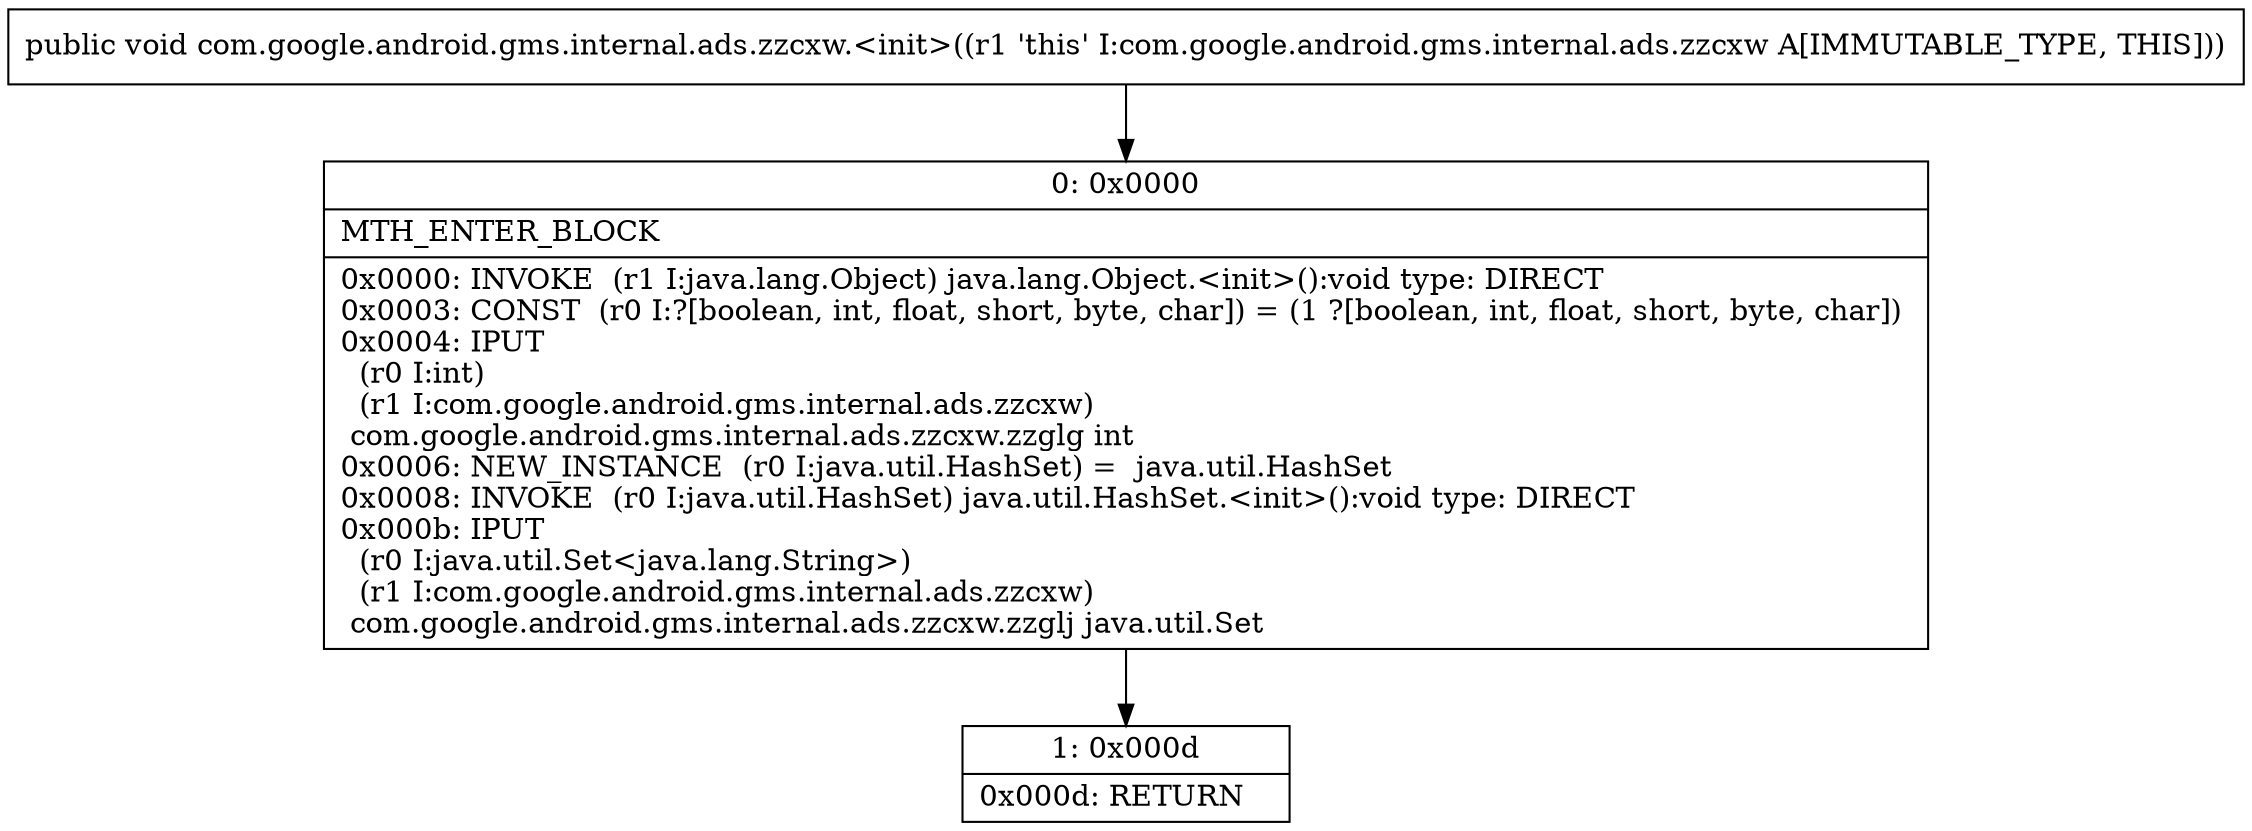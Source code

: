 digraph "CFG forcom.google.android.gms.internal.ads.zzcxw.\<init\>()V" {
Node_0 [shape=record,label="{0\:\ 0x0000|MTH_ENTER_BLOCK\l|0x0000: INVOKE  (r1 I:java.lang.Object) java.lang.Object.\<init\>():void type: DIRECT \l0x0003: CONST  (r0 I:?[boolean, int, float, short, byte, char]) = (1 ?[boolean, int, float, short, byte, char]) \l0x0004: IPUT  \l  (r0 I:int)\l  (r1 I:com.google.android.gms.internal.ads.zzcxw)\l com.google.android.gms.internal.ads.zzcxw.zzglg int \l0x0006: NEW_INSTANCE  (r0 I:java.util.HashSet) =  java.util.HashSet \l0x0008: INVOKE  (r0 I:java.util.HashSet) java.util.HashSet.\<init\>():void type: DIRECT \l0x000b: IPUT  \l  (r0 I:java.util.Set\<java.lang.String\>)\l  (r1 I:com.google.android.gms.internal.ads.zzcxw)\l com.google.android.gms.internal.ads.zzcxw.zzglj java.util.Set \l}"];
Node_1 [shape=record,label="{1\:\ 0x000d|0x000d: RETURN   \l}"];
MethodNode[shape=record,label="{public void com.google.android.gms.internal.ads.zzcxw.\<init\>((r1 'this' I:com.google.android.gms.internal.ads.zzcxw A[IMMUTABLE_TYPE, THIS])) }"];
MethodNode -> Node_0;
Node_0 -> Node_1;
}

